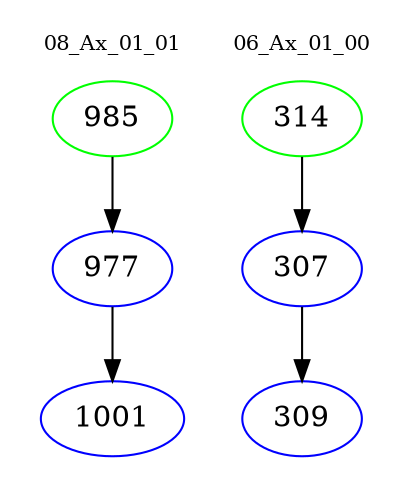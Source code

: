 digraph{
subgraph cluster_0 {
color = white
label = "08_Ax_01_01";
fontsize=10;
T0_985 [label="985", color="green"]
T0_985 -> T0_977 [color="black"]
T0_977 [label="977", color="blue"]
T0_977 -> T0_1001 [color="black"]
T0_1001 [label="1001", color="blue"]
}
subgraph cluster_1 {
color = white
label = "06_Ax_01_00";
fontsize=10;
T1_314 [label="314", color="green"]
T1_314 -> T1_307 [color="black"]
T1_307 [label="307", color="blue"]
T1_307 -> T1_309 [color="black"]
T1_309 [label="309", color="blue"]
}
}
